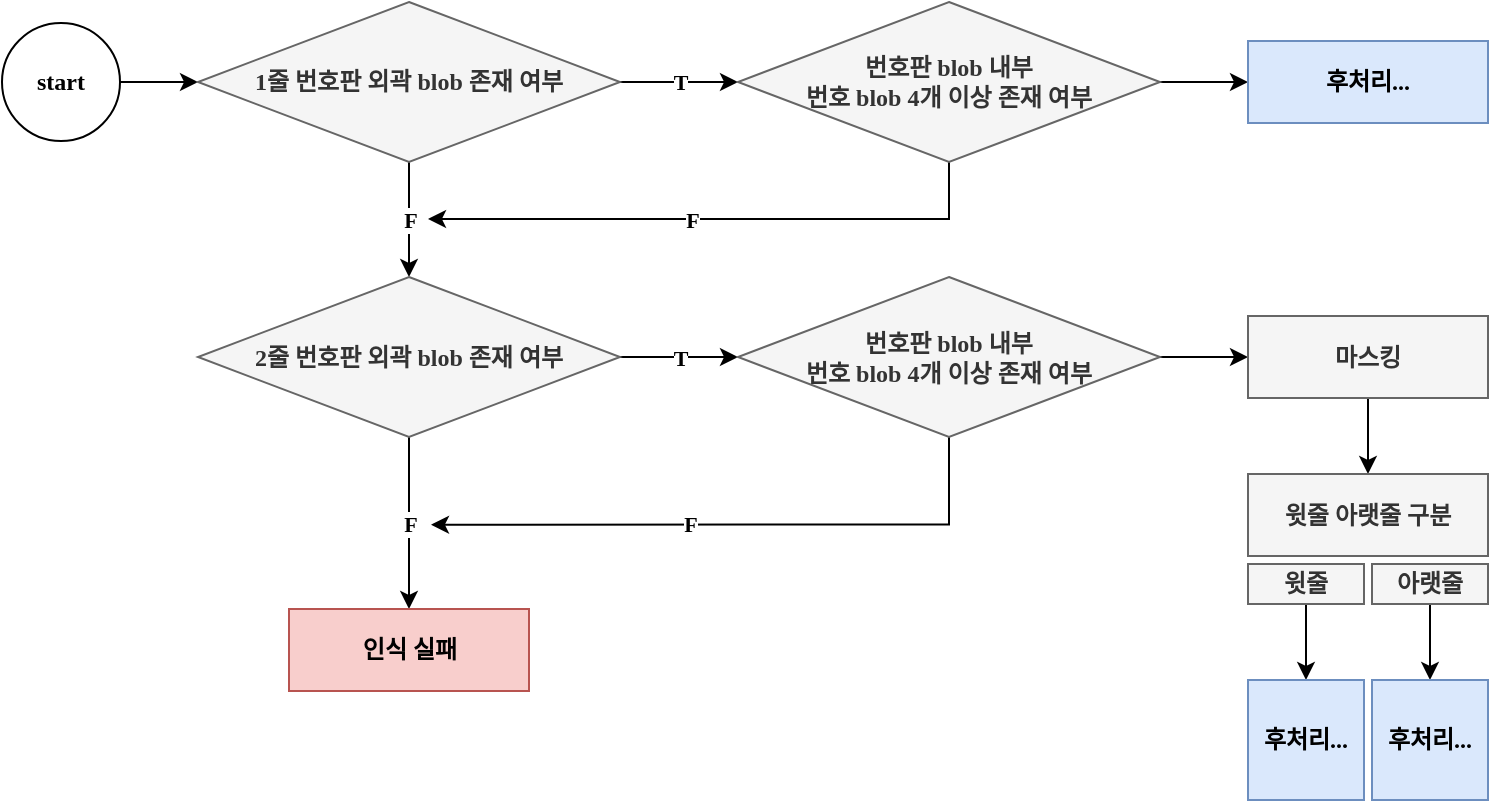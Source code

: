 <mxfile version="14.7.5" type="device"><diagram id="A3vku-Furs_IojIAx9Yd" name="Page-1"><mxGraphModel dx="1185" dy="635" grid="0" gridSize="10" guides="1" tooltips="1" connect="1" arrows="1" fold="1" page="1" pageScale="1" pageWidth="827" pageHeight="583" math="0" shadow="0"><root><mxCell id="0"/><mxCell id="1" parent="0"/><mxCell id="pr3kA6bqbbXOwhvj40Fu-17" style="edgeStyle=orthogonalEdgeStyle;rounded=0;orthogonalLoop=1;jettySize=auto;html=1;exitX=1;exitY=0.5;exitDx=0;exitDy=0;entryX=0;entryY=0.5;entryDx=0;entryDy=0;fontStyle=1;fontFamily=Tahoma;" edge="1" parent="1" source="pr3kA6bqbbXOwhvj40Fu-1" target="pr3kA6bqbbXOwhvj40Fu-3"><mxGeometry relative="1" as="geometry"/></mxCell><mxCell id="pr3kA6bqbbXOwhvj40Fu-1" value="start" style="ellipse;whiteSpace=wrap;html=1;fontStyle=1;fontFamily=Tahoma;" vertex="1" parent="1"><mxGeometry x="42" y="102.5" width="59" height="59" as="geometry"/></mxCell><mxCell id="pr3kA6bqbbXOwhvj40Fu-7" value="T" style="edgeStyle=orthogonalEdgeStyle;rounded=0;orthogonalLoop=1;jettySize=auto;html=1;exitX=1;exitY=0.5;exitDx=0;exitDy=0;fontStyle=1;fontFamily=Tahoma;" edge="1" parent="1" source="pr3kA6bqbbXOwhvj40Fu-3" target="pr3kA6bqbbXOwhvj40Fu-5"><mxGeometry relative="1" as="geometry"/></mxCell><mxCell id="pr3kA6bqbbXOwhvj40Fu-8" value="F" style="edgeStyle=orthogonalEdgeStyle;rounded=0;orthogonalLoop=1;jettySize=auto;html=1;exitX=0.5;exitY=1;exitDx=0;exitDy=0;entryX=0.5;entryY=0;entryDx=0;entryDy=0;fontStyle=1;fontFamily=Tahoma;" edge="1" parent="1" source="pr3kA6bqbbXOwhvj40Fu-3" target="pr3kA6bqbbXOwhvj40Fu-4"><mxGeometry relative="1" as="geometry"/></mxCell><mxCell id="pr3kA6bqbbXOwhvj40Fu-3" value="1줄 번호판 외곽 blob 존재 여부" style="rhombus;whiteSpace=wrap;html=1;fillColor=#f5f5f5;strokeColor=#666666;fontColor=#333333;fontStyle=1;fontFamily=Tahoma;" vertex="1" parent="1"><mxGeometry x="140" y="92" width="211" height="80" as="geometry"/></mxCell><mxCell id="pr3kA6bqbbXOwhvj40Fu-11" value="T" style="edgeStyle=orthogonalEdgeStyle;rounded=0;orthogonalLoop=1;jettySize=auto;html=1;exitX=1;exitY=0.5;exitDx=0;exitDy=0;fontStyle=1;fontFamily=Tahoma;" edge="1" parent="1" source="pr3kA6bqbbXOwhvj40Fu-4" target="pr3kA6bqbbXOwhvj40Fu-6"><mxGeometry relative="1" as="geometry"/></mxCell><mxCell id="pr3kA6bqbbXOwhvj40Fu-13" value="F" style="edgeStyle=orthogonalEdgeStyle;rounded=0;orthogonalLoop=1;jettySize=auto;html=1;exitX=0.5;exitY=1;exitDx=0;exitDy=0;entryX=0.5;entryY=0;entryDx=0;entryDy=0;fontStyle=1;fontFamily=Tahoma;" edge="1" parent="1" source="pr3kA6bqbbXOwhvj40Fu-4" target="pr3kA6bqbbXOwhvj40Fu-12"><mxGeometry relative="1" as="geometry"/></mxCell><mxCell id="pr3kA6bqbbXOwhvj40Fu-4" value="2줄 번호판 외곽 blob 존재 여부" style="rhombus;whiteSpace=wrap;html=1;fillColor=#f5f5f5;strokeColor=#666666;fontColor=#333333;fontStyle=1;fontFamily=Tahoma;" vertex="1" parent="1"><mxGeometry x="140" y="229.5" width="211" height="80" as="geometry"/></mxCell><mxCell id="pr3kA6bqbbXOwhvj40Fu-10" value="F" style="edgeStyle=orthogonalEdgeStyle;rounded=0;orthogonalLoop=1;jettySize=auto;html=1;fontStyle=1;fontFamily=Tahoma;" edge="1" parent="1" source="pr3kA6bqbbXOwhvj40Fu-5"><mxGeometry x="0.086" relative="1" as="geometry"><mxPoint x="255" y="200.5" as="targetPoint"/><mxPoint x="515.5" y="169" as="sourcePoint"/><Array as="points"><mxPoint x="516" y="200.5"/></Array><mxPoint as="offset"/></mxGeometry></mxCell><mxCell id="pr3kA6bqbbXOwhvj40Fu-21" style="edgeStyle=orthogonalEdgeStyle;rounded=0;orthogonalLoop=1;jettySize=auto;html=1;exitX=1;exitY=0.5;exitDx=0;exitDy=0;entryX=0;entryY=0.5;entryDx=0;entryDy=0;fontStyle=1;fontFamily=Tahoma;" edge="1" parent="1" source="pr3kA6bqbbXOwhvj40Fu-5" target="pr3kA6bqbbXOwhvj40Fu-20"><mxGeometry relative="1" as="geometry"/></mxCell><mxCell id="pr3kA6bqbbXOwhvj40Fu-5" value="번호판 blob 내부&lt;br&gt;번호 blob 4개 이상 존재 여부" style="rhombus;whiteSpace=wrap;html=1;fillColor=#f5f5f5;strokeColor=#666666;fontColor=#333333;fontStyle=1;fontFamily=Tahoma;" vertex="1" parent="1"><mxGeometry x="410" y="92" width="211" height="80" as="geometry"/></mxCell><mxCell id="pr3kA6bqbbXOwhvj40Fu-18" value="F" style="edgeStyle=orthogonalEdgeStyle;rounded=0;orthogonalLoop=1;jettySize=auto;html=1;exitX=0.5;exitY=1;exitDx=0;exitDy=0;fontStyle=1;fontFamily=Tahoma;" edge="1" parent="1" source="pr3kA6bqbbXOwhvj40Fu-6"><mxGeometry x="0.145" relative="1" as="geometry"><mxPoint x="256.5" y="353.333" as="targetPoint"/><Array as="points"><mxPoint x="516" y="353.5"/></Array><mxPoint as="offset"/></mxGeometry></mxCell><mxCell id="pr3kA6bqbbXOwhvj40Fu-25" style="edgeStyle=orthogonalEdgeStyle;rounded=0;orthogonalLoop=1;jettySize=auto;html=1;entryX=0;entryY=0.5;entryDx=0;entryDy=0;fontStyle=1;fontFamily=Tahoma;" edge="1" parent="1" source="pr3kA6bqbbXOwhvj40Fu-6" target="pr3kA6bqbbXOwhvj40Fu-22"><mxGeometry relative="1" as="geometry"><Array as="points"><mxPoint x="643" y="270"/><mxPoint x="665" y="269"/></Array></mxGeometry></mxCell><mxCell id="pr3kA6bqbbXOwhvj40Fu-6" value="번호판 blob 내부&lt;br&gt;번호 blob 4개 이상 존재 여부" style="rhombus;whiteSpace=wrap;html=1;fillColor=#f5f5f5;strokeColor=#666666;fontColor=#333333;fontStyle=1;fontFamily=Tahoma;" vertex="1" parent="1"><mxGeometry x="410" y="229.5" width="211" height="80" as="geometry"/></mxCell><mxCell id="pr3kA6bqbbXOwhvj40Fu-12" value="인식 실패" style="rounded=0;whiteSpace=wrap;html=1;fillColor=#f8cecc;strokeColor=#b85450;fontStyle=1;fontFamily=Tahoma;" vertex="1" parent="1"><mxGeometry x="185.5" y="395.5" width="120" height="41" as="geometry"/></mxCell><mxCell id="pr3kA6bqbbXOwhvj40Fu-20" value="후처리..." style="rounded=0;whiteSpace=wrap;html=1;fillColor=#dae8fc;strokeColor=#6c8ebf;fontStyle=1;fontFamily=Tahoma;" vertex="1" parent="1"><mxGeometry x="665" y="111.5" width="120" height="41" as="geometry"/></mxCell><mxCell id="pr3kA6bqbbXOwhvj40Fu-24" style="edgeStyle=orthogonalEdgeStyle;rounded=0;orthogonalLoop=1;jettySize=auto;html=1;exitX=0.5;exitY=1;exitDx=0;exitDy=0;fontStyle=1;fontFamily=Tahoma;" edge="1" parent="1" source="pr3kA6bqbbXOwhvj40Fu-22" target="pr3kA6bqbbXOwhvj40Fu-23"><mxGeometry relative="1" as="geometry"/></mxCell><mxCell id="pr3kA6bqbbXOwhvj40Fu-22" value="마스킹" style="rounded=0;whiteSpace=wrap;html=1;fillColor=#f5f5f5;strokeColor=#666666;fontColor=#333333;fontStyle=1;fontFamily=Tahoma;" vertex="1" parent="1"><mxGeometry x="665" y="249" width="120" height="41" as="geometry"/></mxCell><mxCell id="pr3kA6bqbbXOwhvj40Fu-23" value="윗줄 아랫줄 구분" style="rounded=0;whiteSpace=wrap;html=1;fillColor=#f5f5f5;strokeColor=#666666;fontColor=#333333;fontStyle=1;fontFamily=Tahoma;" vertex="1" parent="1"><mxGeometry x="665" y="328" width="120" height="41" as="geometry"/></mxCell><mxCell id="pr3kA6bqbbXOwhvj40Fu-30" style="edgeStyle=orthogonalEdgeStyle;rounded=0;orthogonalLoop=1;jettySize=auto;html=1;exitX=0.5;exitY=1;exitDx=0;exitDy=0;entryX=0.5;entryY=0;entryDx=0;entryDy=0;fontStyle=1;fontFamily=Tahoma;" edge="1" parent="1" source="pr3kA6bqbbXOwhvj40Fu-26" target="pr3kA6bqbbXOwhvj40Fu-28"><mxGeometry relative="1" as="geometry"/></mxCell><mxCell id="pr3kA6bqbbXOwhvj40Fu-26" value="윗줄" style="rounded=0;whiteSpace=wrap;html=1;fillColor=#f5f5f5;strokeColor=#666666;fontColor=#333333;fontStyle=1;fontFamily=Tahoma;" vertex="1" parent="1"><mxGeometry x="665" y="373" width="58" height="20" as="geometry"/></mxCell><mxCell id="pr3kA6bqbbXOwhvj40Fu-31" style="edgeStyle=orthogonalEdgeStyle;rounded=0;orthogonalLoop=1;jettySize=auto;html=1;exitX=0.5;exitY=1;exitDx=0;exitDy=0;fontStyle=1;fontFamily=Tahoma;" edge="1" parent="1" source="pr3kA6bqbbXOwhvj40Fu-27" target="pr3kA6bqbbXOwhvj40Fu-29"><mxGeometry relative="1" as="geometry"/></mxCell><mxCell id="pr3kA6bqbbXOwhvj40Fu-27" value="아랫줄" style="rounded=0;whiteSpace=wrap;html=1;fillColor=#f5f5f5;strokeColor=#666666;fontColor=#333333;fontStyle=1;fontFamily=Tahoma;" vertex="1" parent="1"><mxGeometry x="727" y="373" width="58" height="20" as="geometry"/></mxCell><mxCell id="pr3kA6bqbbXOwhvj40Fu-28" value="후처리..." style="rounded=0;whiteSpace=wrap;html=1;fillColor=#dae8fc;strokeColor=#6c8ebf;fontStyle=1;fontFamily=Tahoma;" vertex="1" parent="1"><mxGeometry x="665" y="431" width="58" height="60" as="geometry"/></mxCell><mxCell id="pr3kA6bqbbXOwhvj40Fu-29" value="후처리..." style="rounded=0;whiteSpace=wrap;html=1;fillColor=#dae8fc;strokeColor=#6c8ebf;fontStyle=1;fontFamily=Tahoma;" vertex="1" parent="1"><mxGeometry x="727" y="431" width="58" height="60" as="geometry"/></mxCell></root></mxGraphModel></diagram></mxfile>